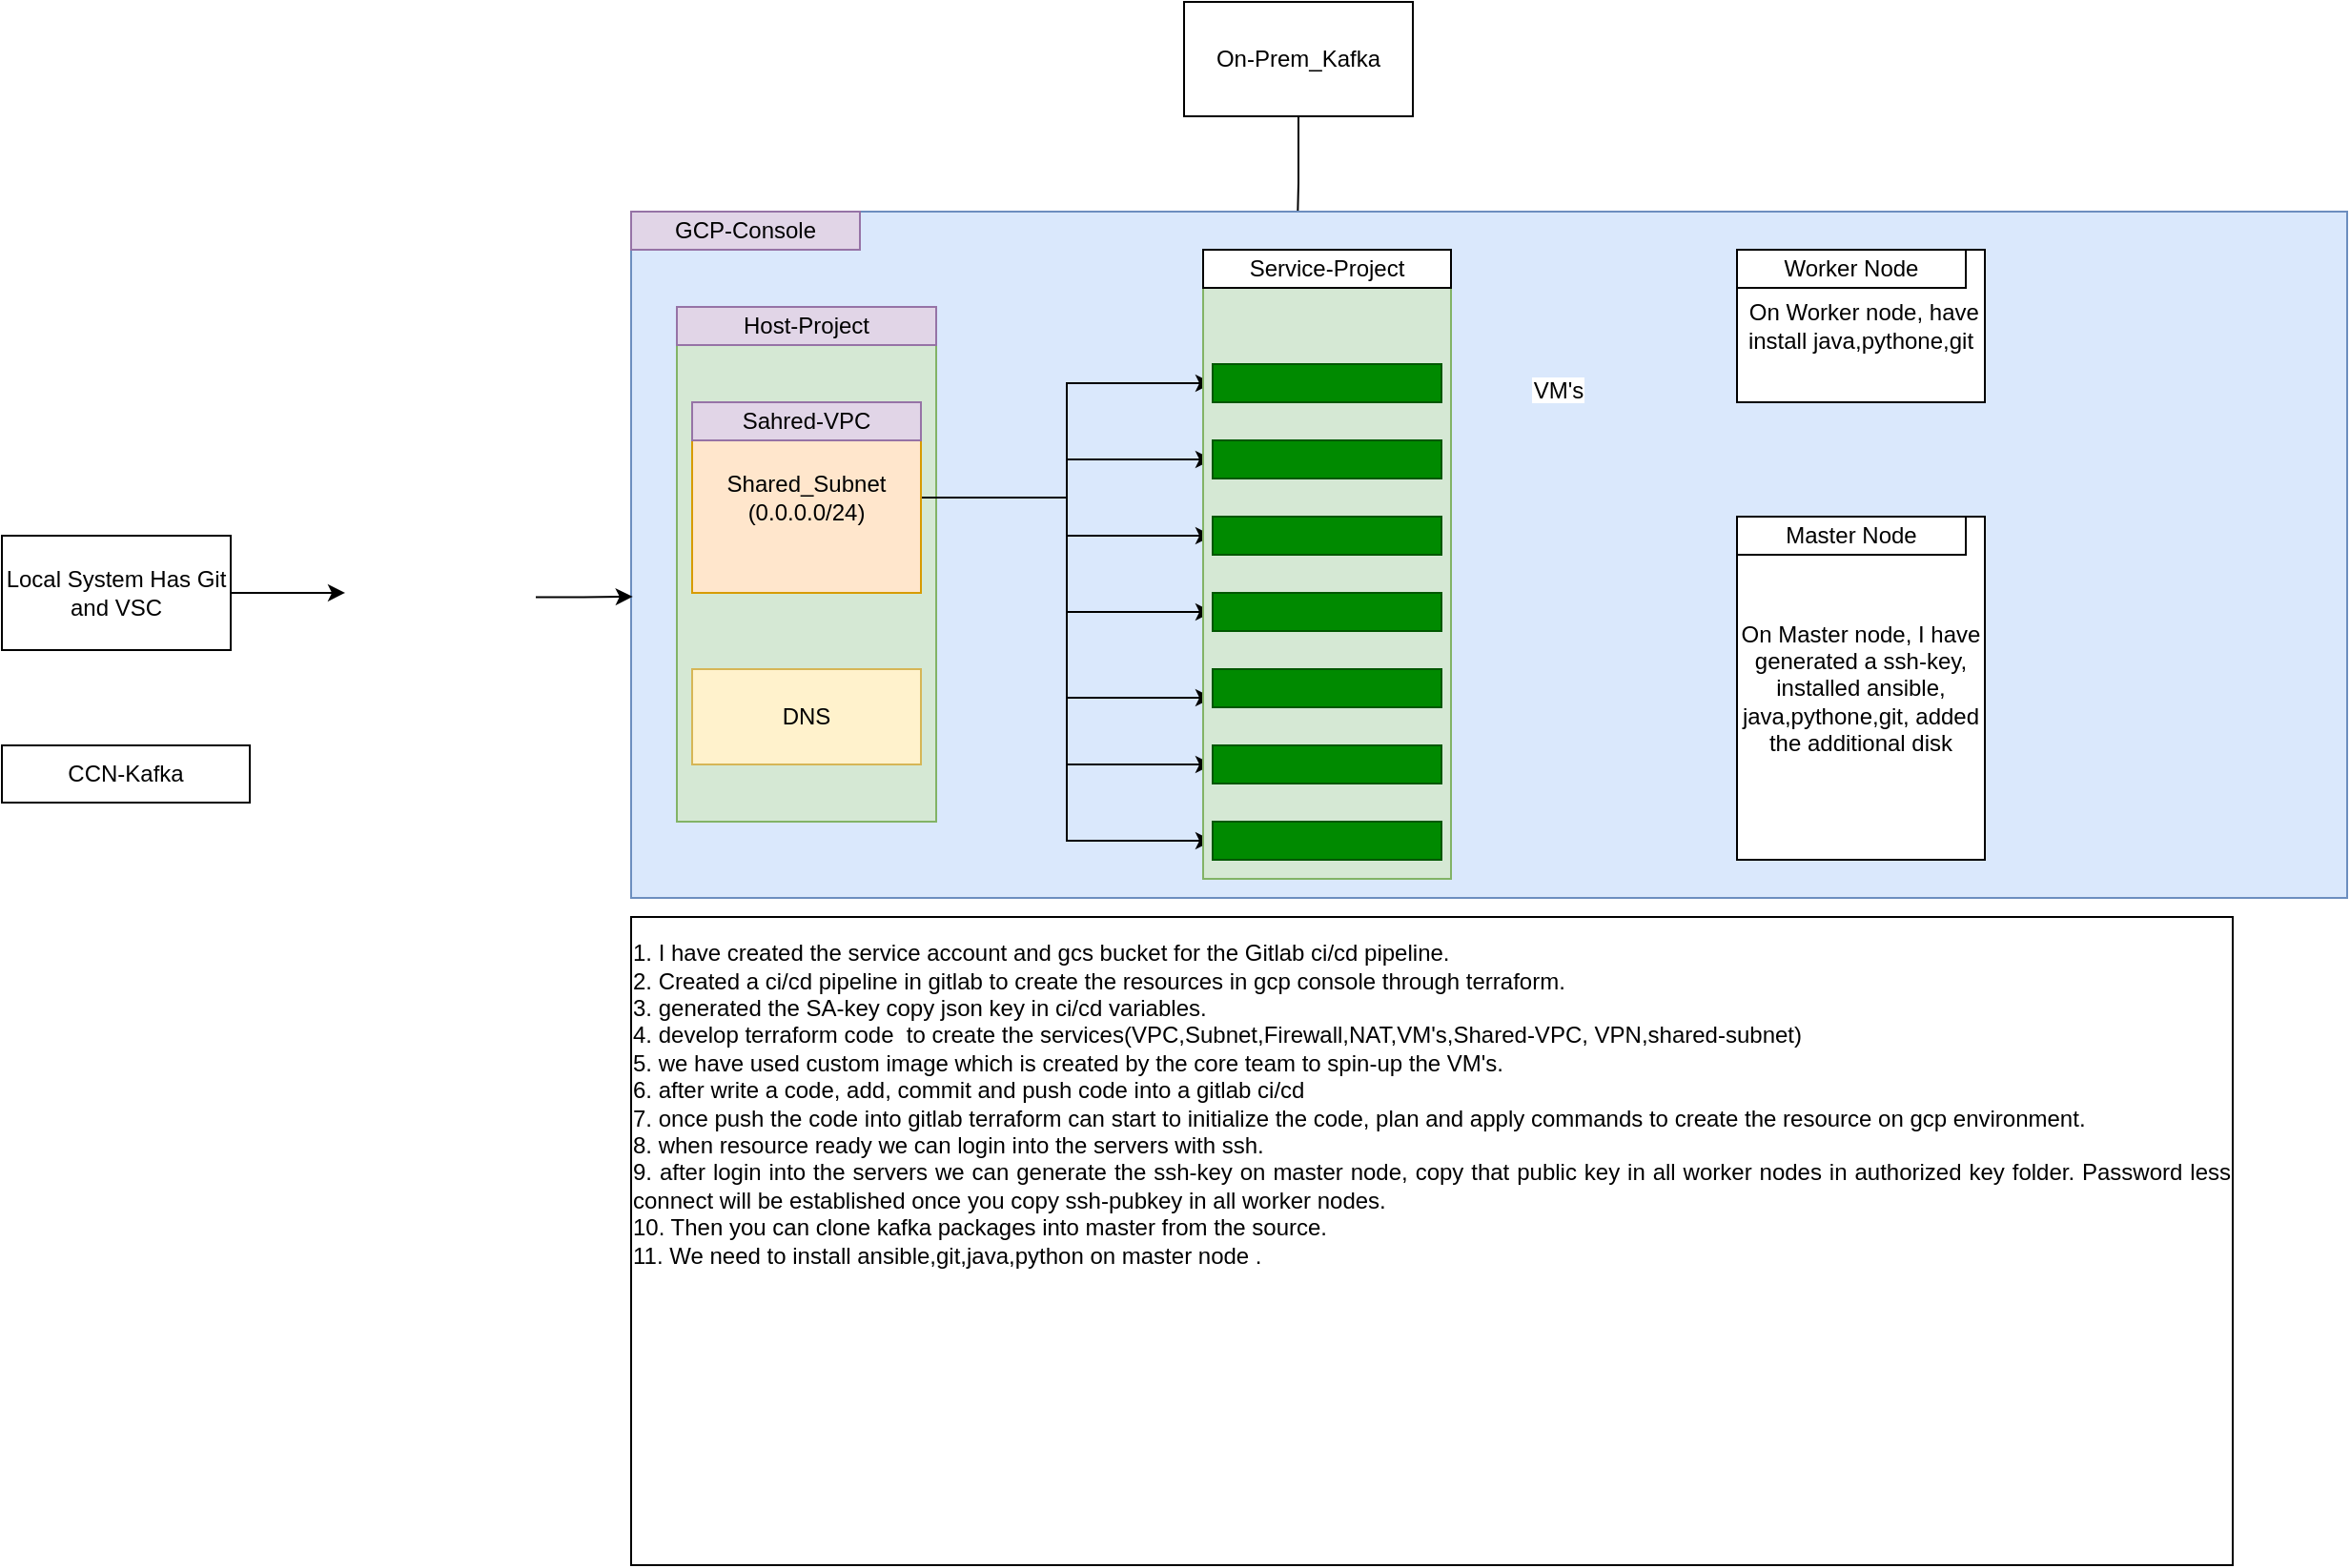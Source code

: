 <mxfile version="14.9.1" type="github"><diagram id="qWnP7KDZG8L1uuW-6t6_" name="Page-1"><mxGraphModel dx="1022" dy="436" grid="1" gridSize="10" guides="1" tooltips="1" connect="1" arrows="1" fold="1" page="1" pageScale="1" pageWidth="827" pageHeight="1169" math="0" shadow="0"><root><mxCell id="0"/><mxCell id="1" parent="0"/><mxCell id="rIvHoE9iXnhs3yz2o7U3-42" style="edgeStyle=orthogonalEdgeStyle;rounded=0;orthogonalLoop=1;jettySize=auto;html=1;entryX=0.379;entryY=-0.167;entryDx=0;entryDy=0;entryPerimeter=0;" edge="1" parent="1" source="rIvHoE9iXnhs3yz2o7U3-1" target="rIvHoE9iXnhs3yz2o7U3-16"><mxGeometry relative="1" as="geometry"/></mxCell><mxCell id="rIvHoE9iXnhs3yz2o7U3-1" value="On-Prem_Kafka" style="rounded=0;whiteSpace=wrap;html=1;" vertex="1" parent="1"><mxGeometry x="620" y="10" width="120" height="60" as="geometry"/></mxCell><mxCell id="rIvHoE9iXnhs3yz2o7U3-2" value="" style="rounded=0;whiteSpace=wrap;html=1;fillColor=#dae8fc;strokeColor=#6c8ebf;" vertex="1" parent="1"><mxGeometry x="330" y="120" width="900" height="360" as="geometry"/></mxCell><mxCell id="rIvHoE9iXnhs3yz2o7U3-9" value="GCP-Console" style="rounded=0;whiteSpace=wrap;html=1;fillColor=#e1d5e7;strokeColor=#9673a6;" vertex="1" parent="1"><mxGeometry x="330" y="120" width="120" height="20" as="geometry"/></mxCell><mxCell id="rIvHoE9iXnhs3yz2o7U3-10" value="" style="rounded=0;whiteSpace=wrap;html=1;fillColor=#d5e8d4;strokeColor=#82b366;" vertex="1" parent="1"><mxGeometry x="354" y="170" width="136" height="270" as="geometry"/></mxCell><mxCell id="rIvHoE9iXnhs3yz2o7U3-11" value="Host-Project" style="rounded=0;whiteSpace=wrap;html=1;fillColor=#e1d5e7;strokeColor=#9673a6;" vertex="1" parent="1"><mxGeometry x="354" y="170" width="136" height="20" as="geometry"/></mxCell><mxCell id="rIvHoE9iXnhs3yz2o7U3-33" style="edgeStyle=orthogonalEdgeStyle;rounded=0;orthogonalLoop=1;jettySize=auto;html=1;entryX=0;entryY=0.5;entryDx=0;entryDy=0;" edge="1" parent="1" source="rIvHoE9iXnhs3yz2o7U3-12" target="rIvHoE9iXnhs3yz2o7U3-17"><mxGeometry relative="1" as="geometry"/></mxCell><mxCell id="rIvHoE9iXnhs3yz2o7U3-35" style="edgeStyle=orthogonalEdgeStyle;rounded=0;orthogonalLoop=1;jettySize=auto;html=1;entryX=0;entryY=0.5;entryDx=0;entryDy=0;" edge="1" parent="1" source="rIvHoE9iXnhs3yz2o7U3-12" target="rIvHoE9iXnhs3yz2o7U3-20"><mxGeometry relative="1" as="geometry"/></mxCell><mxCell id="rIvHoE9iXnhs3yz2o7U3-36" style="edgeStyle=orthogonalEdgeStyle;rounded=0;orthogonalLoop=1;jettySize=auto;html=1;entryX=0;entryY=0.5;entryDx=0;entryDy=0;" edge="1" parent="1" source="rIvHoE9iXnhs3yz2o7U3-12" target="rIvHoE9iXnhs3yz2o7U3-21"><mxGeometry relative="1" as="geometry"/></mxCell><mxCell id="rIvHoE9iXnhs3yz2o7U3-37" style="edgeStyle=orthogonalEdgeStyle;rounded=0;orthogonalLoop=1;jettySize=auto;html=1;entryX=0;entryY=0.75;entryDx=0;entryDy=0;" edge="1" parent="1" source="rIvHoE9iXnhs3yz2o7U3-12" target="rIvHoE9iXnhs3yz2o7U3-22"><mxGeometry relative="1" as="geometry"/></mxCell><mxCell id="rIvHoE9iXnhs3yz2o7U3-38" style="edgeStyle=orthogonalEdgeStyle;rounded=0;orthogonalLoop=1;jettySize=auto;html=1;entryX=0;entryY=0.5;entryDx=0;entryDy=0;" edge="1" parent="1" source="rIvHoE9iXnhs3yz2o7U3-12" target="rIvHoE9iXnhs3yz2o7U3-18"><mxGeometry relative="1" as="geometry"/></mxCell><mxCell id="rIvHoE9iXnhs3yz2o7U3-39" style="edgeStyle=orthogonalEdgeStyle;rounded=0;orthogonalLoop=1;jettySize=auto;html=1;entryX=0;entryY=0.5;entryDx=0;entryDy=0;" edge="1" parent="1" source="rIvHoE9iXnhs3yz2o7U3-12" target="rIvHoE9iXnhs3yz2o7U3-23"><mxGeometry relative="1" as="geometry"/></mxCell><mxCell id="rIvHoE9iXnhs3yz2o7U3-40" style="edgeStyle=orthogonalEdgeStyle;rounded=0;orthogonalLoop=1;jettySize=auto;html=1;entryX=0;entryY=0.5;entryDx=0;entryDy=0;" edge="1" parent="1" source="rIvHoE9iXnhs3yz2o7U3-12" target="rIvHoE9iXnhs3yz2o7U3-24"><mxGeometry relative="1" as="geometry"/></mxCell><mxCell id="rIvHoE9iXnhs3yz2o7U3-12" value="Shared_Subnet&lt;br&gt;(0.0.0.0/24)" style="rounded=0;whiteSpace=wrap;html=1;fillColor=#ffe6cc;strokeColor=#d79b00;" vertex="1" parent="1"><mxGeometry x="362" y="220" width="120" height="100" as="geometry"/></mxCell><mxCell id="rIvHoE9iXnhs3yz2o7U3-13" value="DNS" style="rounded=0;whiteSpace=wrap;html=1;fillColor=#fff2cc;strokeColor=#d6b656;" vertex="1" parent="1"><mxGeometry x="362" y="360" width="120" height="50" as="geometry"/></mxCell><mxCell id="rIvHoE9iXnhs3yz2o7U3-14" value="Sahred-VPC" style="rounded=0;whiteSpace=wrap;html=1;fillColor=#e1d5e7;strokeColor=#9673a6;" vertex="1" parent="1"><mxGeometry x="362" y="220" width="120" height="20" as="geometry"/></mxCell><mxCell id="rIvHoE9iXnhs3yz2o7U3-15" value="" style="rounded=0;whiteSpace=wrap;html=1;fillColor=#d5e8d4;strokeColor=#82b366;" vertex="1" parent="1"><mxGeometry x="630" y="140" width="130" height="330" as="geometry"/></mxCell><mxCell id="rIvHoE9iXnhs3yz2o7U3-16" value="Service-Project" style="rounded=0;whiteSpace=wrap;html=1;" vertex="1" parent="1"><mxGeometry x="630" y="140" width="130" height="20" as="geometry"/></mxCell><mxCell id="rIvHoE9iXnhs3yz2o7U3-17" value="" style="rounded=0;whiteSpace=wrap;html=1;fillColor=#008a00;strokeColor=#005700;fontColor=#ffffff;" vertex="1" parent="1"><mxGeometry x="635" y="200" width="120" height="20" as="geometry"/></mxCell><mxCell id="rIvHoE9iXnhs3yz2o7U3-18" value="" style="rounded=0;whiteSpace=wrap;html=1;fillColor=#008a00;strokeColor=#005700;fontColor=#ffffff;" vertex="1" parent="1"><mxGeometry x="635" y="240" width="120" height="20" as="geometry"/></mxCell><mxCell id="rIvHoE9iXnhs3yz2o7U3-20" value="" style="rounded=0;whiteSpace=wrap;html=1;fillColor=#008a00;strokeColor=#005700;fontColor=#ffffff;" vertex="1" parent="1"><mxGeometry x="635" y="280" width="120" height="20" as="geometry"/></mxCell><mxCell id="rIvHoE9iXnhs3yz2o7U3-21" value="" style="rounded=0;whiteSpace=wrap;html=1;fillColor=#008a00;strokeColor=#005700;fontColor=#ffffff;" vertex="1" parent="1"><mxGeometry x="635" y="320" width="120" height="20" as="geometry"/></mxCell><mxCell id="rIvHoE9iXnhs3yz2o7U3-22" value="" style="rounded=0;whiteSpace=wrap;html=1;fillColor=#008a00;strokeColor=#005700;fontColor=#ffffff;" vertex="1" parent="1"><mxGeometry x="635" y="360" width="120" height="20" as="geometry"/></mxCell><mxCell id="rIvHoE9iXnhs3yz2o7U3-23" value="" style="rounded=0;whiteSpace=wrap;html=1;fillColor=#008a00;strokeColor=#005700;fontColor=#ffffff;" vertex="1" parent="1"><mxGeometry x="635" y="400" width="120" height="20" as="geometry"/></mxCell><mxCell id="rIvHoE9iXnhs3yz2o7U3-24" value="" style="rounded=0;whiteSpace=wrap;html=1;fillColor=#008a00;strokeColor=#005700;fontColor=#ffffff;" vertex="1" parent="1"><mxGeometry x="635" y="440" width="120" height="20" as="geometry"/></mxCell><mxCell id="rIvHoE9iXnhs3yz2o7U3-26" value="" style="shape=image;verticalLabelPosition=bottom;labelBackgroundColor=#ffffff;verticalAlign=top;aspect=fixed;imageAspect=0;image=https://www.logo.wine/a/logo/Google_Compute_Engine/Google_Compute_Engine-Logo.wine.svg;" vertex="1" parent="1"><mxGeometry x="680" y="200" width="29.98" height="20" as="geometry"/></mxCell><mxCell id="rIvHoE9iXnhs3yz2o7U3-27" value="" style="shape=image;verticalLabelPosition=bottom;labelBackgroundColor=#ffffff;verticalAlign=top;aspect=fixed;imageAspect=0;image=https://www.logo.wine/a/logo/Google_Compute_Engine/Google_Compute_Engine-Logo.wine.svg;" vertex="1" parent="1"><mxGeometry x="680.02" y="240" width="29.98" height="20" as="geometry"/></mxCell><mxCell id="rIvHoE9iXnhs3yz2o7U3-28" value="" style="shape=image;verticalLabelPosition=bottom;labelBackgroundColor=#ffffff;verticalAlign=top;aspect=fixed;imageAspect=0;image=https://www.logo.wine/a/logo/Google_Compute_Engine/Google_Compute_Engine-Logo.wine.svg;" vertex="1" parent="1"><mxGeometry x="680" y="280" width="29.98" height="20" as="geometry"/></mxCell><mxCell id="rIvHoE9iXnhs3yz2o7U3-29" value="" style="shape=image;verticalLabelPosition=bottom;labelBackgroundColor=#ffffff;verticalAlign=top;aspect=fixed;imageAspect=0;image=https://www.logo.wine/a/logo/Google_Compute_Engine/Google_Compute_Engine-Logo.wine.svg;" vertex="1" parent="1"><mxGeometry x="680" y="320" width="29.98" height="20" as="geometry"/></mxCell><mxCell id="rIvHoE9iXnhs3yz2o7U3-30" value="" style="shape=image;verticalLabelPosition=bottom;labelBackgroundColor=#ffffff;verticalAlign=top;aspect=fixed;imageAspect=0;image=https://www.logo.wine/a/logo/Google_Compute_Engine/Google_Compute_Engine-Logo.wine.svg;" vertex="1" parent="1"><mxGeometry x="680.02" y="360" width="29.98" height="20" as="geometry"/></mxCell><mxCell id="rIvHoE9iXnhs3yz2o7U3-31" value="" style="shape=image;verticalLabelPosition=bottom;labelBackgroundColor=#ffffff;verticalAlign=top;aspect=fixed;imageAspect=0;image=https://www.logo.wine/a/logo/Google_Compute_Engine/Google_Compute_Engine-Logo.wine.svg;" vertex="1" parent="1"><mxGeometry x="680.02" y="400" width="29.98" height="20" as="geometry"/></mxCell><mxCell id="rIvHoE9iXnhs3yz2o7U3-32" value="" style="shape=image;verticalLabelPosition=bottom;labelBackgroundColor=#ffffff;verticalAlign=top;aspect=fixed;imageAspect=0;image=https://www.logo.wine/a/logo/Google_Compute_Engine/Google_Compute_Engine-Logo.wine.svg;" vertex="1" parent="1"><mxGeometry x="680" y="440" width="29.98" height="20" as="geometry"/></mxCell><mxCell id="rIvHoE9iXnhs3yz2o7U3-41" value="VM's" style="shape=image;verticalLabelPosition=bottom;labelBackgroundColor=#ffffff;verticalAlign=top;aspect=fixed;imageAspect=0;image=https://www.logo.wine/a/logo/Google_Compute_Engine/Google_Compute_Engine-Logo.wine.svg;" vertex="1" parent="1"><mxGeometry x="780" y="151.31" width="73" height="48.69" as="geometry"/></mxCell><mxCell id="rIvHoE9iXnhs3yz2o7U3-43" value="&amp;nbsp;On Worker node, have install java,pythone,git" style="rounded=0;whiteSpace=wrap;html=1;" vertex="1" parent="1"><mxGeometry x="910" y="140" width="130" height="80" as="geometry"/></mxCell><mxCell id="rIvHoE9iXnhs3yz2o7U3-44" value="On Master node, I have generated a ssh-key, installed ansible, java,pythone,git, added the additional disk" style="rounded=0;whiteSpace=wrap;html=1;" vertex="1" parent="1"><mxGeometry x="910" y="280" width="130" height="180" as="geometry"/></mxCell><mxCell id="rIvHoE9iXnhs3yz2o7U3-45" value="Master Node" style="rounded=0;whiteSpace=wrap;html=1;" vertex="1" parent="1"><mxGeometry x="910" y="280" width="120" height="20" as="geometry"/></mxCell><mxCell id="rIvHoE9iXnhs3yz2o7U3-47" value="Worker Node" style="rounded=0;whiteSpace=wrap;html=1;" vertex="1" parent="1"><mxGeometry x="910" y="140" width="120" height="20" as="geometry"/></mxCell><mxCell id="rIvHoE9iXnhs3yz2o7U3-53" style="edgeStyle=orthogonalEdgeStyle;rounded=0;orthogonalLoop=1;jettySize=auto;html=1;entryX=0.091;entryY=0.454;entryDx=0;entryDy=0;entryPerimeter=0;" edge="1" parent="1" source="rIvHoE9iXnhs3yz2o7U3-48" target="rIvHoE9iXnhs3yz2o7U3-51"><mxGeometry relative="1" as="geometry"/></mxCell><mxCell id="rIvHoE9iXnhs3yz2o7U3-48" value="Local System Has Git and VSC" style="rounded=0;whiteSpace=wrap;html=1;" vertex="1" parent="1"><mxGeometry y="290" width="120" height="60" as="geometry"/></mxCell><mxCell id="rIvHoE9iXnhs3yz2o7U3-52" style="edgeStyle=orthogonalEdgeStyle;rounded=0;orthogonalLoop=1;jettySize=auto;html=1;entryX=0.001;entryY=0.561;entryDx=0;entryDy=0;entryPerimeter=0;" edge="1" parent="1" source="rIvHoE9iXnhs3yz2o7U3-51" target="rIvHoE9iXnhs3yz2o7U3-2"><mxGeometry relative="1" as="geometry"/></mxCell><mxCell id="rIvHoE9iXnhs3yz2o7U3-51" value="" style="shape=image;verticalLabelPosition=bottom;labelBackgroundColor=#ffffff;verticalAlign=top;aspect=fixed;imageAspect=0;image=https://about.gitlab.com/images/press/logo/png/gitlab-logo-gray-rgb.png;" vertex="1" parent="1"><mxGeometry x="170" y="297.89" width="110" height="48.65" as="geometry"/></mxCell><mxCell id="rIvHoE9iXnhs3yz2o7U3-54" value="&lt;div style=&quot;text-align: justify&quot;&gt;&lt;span&gt;1. I have created the service account and gcs bucket for the Gitlab ci/cd pipeline.&lt;/span&gt;&lt;/div&gt;&lt;div style=&quot;text-align: justify&quot;&gt;&lt;span&gt;2. Created a ci/cd pipeline in gitlab to create the resources in gcp console through terraform.&lt;/span&gt;&lt;/div&gt;&lt;div style=&quot;text-align: justify&quot;&gt;&lt;span&gt;3. generated the SA-key copy json key in ci/cd variables.&lt;/span&gt;&lt;/div&gt;&lt;div style=&quot;text-align: justify&quot;&gt;&lt;span&gt;4. develop terraform code&amp;nbsp;&amp;nbsp;to create the services(VPC,Subnet,Firewall,NAT,VM's,Shared-VPC, VPN,shared-subnet)&lt;/span&gt;&lt;/div&gt;&lt;div style=&quot;text-align: justify&quot;&gt;&lt;span&gt;5. we have used custom image which is created by the core team to spin-up the VM's.&lt;/span&gt;&lt;/div&gt;&lt;div style=&quot;text-align: justify&quot;&gt;&lt;span&gt;6. after write a code, add, commit and push code into a gitlab ci/cd&amp;nbsp;&lt;/span&gt;&lt;/div&gt;&lt;div style=&quot;text-align: justify&quot;&gt;&lt;span&gt;7. once push the code into gitlab terraform can start to initialize the code, plan and apply commands to create the resource on gcp environment.&lt;/span&gt;&lt;/div&gt;&lt;div style=&quot;text-align: justify&quot;&gt;&lt;span&gt;8. when resource ready we can login into the servers with ssh.&lt;/span&gt;&lt;/div&gt;&lt;div style=&quot;text-align: justify&quot;&gt;9. after login into the servers we can generate the ssh-key on master node, copy that public key in all worker nodes in authorized key folder. Password less connect will be established once you copy ssh-pubkey in all worker nodes.&lt;/div&gt;&lt;div style=&quot;text-align: justify&quot;&gt;10. Then you can clone kafka packages into master from&amp;nbsp;&lt;span&gt;the source.&lt;/span&gt;&lt;/div&gt;&lt;div style=&quot;text-align: justify&quot;&gt;11. We need to install ansible,git,java,python on master node .&amp;nbsp;&lt;/div&gt;&lt;span style=&quot;text-align: justify&quot;&gt;&lt;br&gt;&lt;br&gt;&lt;br&gt;&lt;br&gt;&lt;br&gt;&lt;br&gt;&lt;br&gt;&lt;br&gt;&lt;/span&gt;&lt;div style=&quot;text-align: justify&quot;&gt;&amp;nbsp;&lt;/div&gt;&lt;div style=&quot;text-align: justify&quot;&gt;&lt;br&gt;&lt;/div&gt;" style="rounded=0;whiteSpace=wrap;html=1;" vertex="1" parent="1"><mxGeometry x="330" y="490" width="840" height="340" as="geometry"/></mxCell><mxCell id="rIvHoE9iXnhs3yz2o7U3-55" value="CCN-Kafka" style="rounded=0;whiteSpace=wrap;html=1;" vertex="1" parent="1"><mxGeometry y="400" width="130" height="30" as="geometry"/></mxCell></root></mxGraphModel></diagram></mxfile>